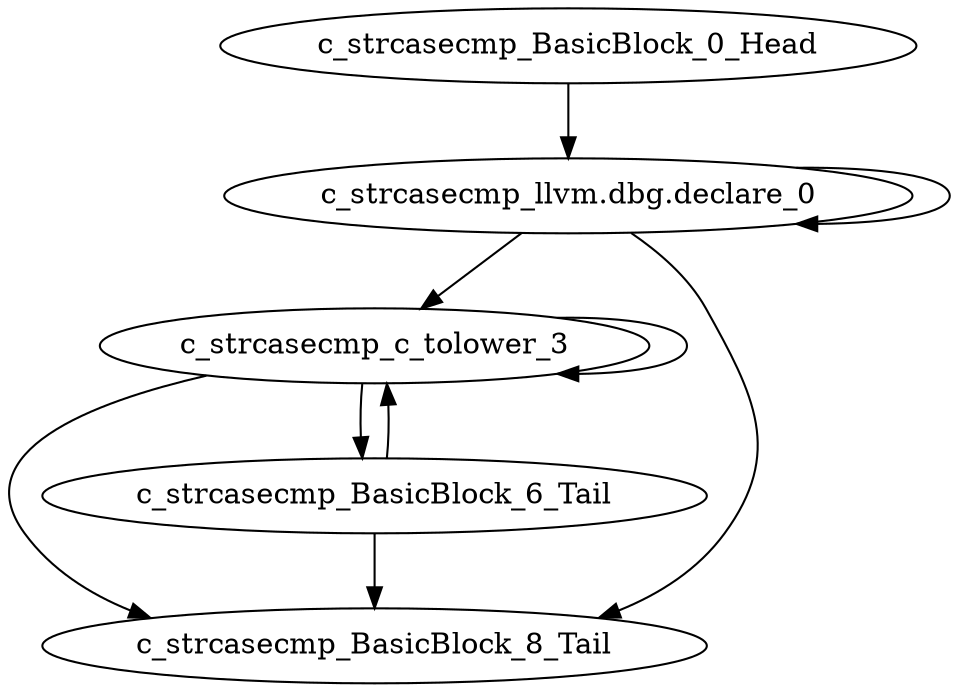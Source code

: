 digraph G {
    "c_strcasecmp_c_tolower_3" -> "c_strcasecmp_BasicBlock_8_Tail"
    "c_strcasecmp_c_tolower_3" -> "c_strcasecmp_c_tolower_3"
    "c_strcasecmp_c_tolower_3" -> "c_strcasecmp_BasicBlock_6_Tail"
    "c_strcasecmp_llvm.dbg.declare_0" -> "c_strcasecmp_BasicBlock_8_Tail"
    "c_strcasecmp_llvm.dbg.declare_0" -> "c_strcasecmp_c_tolower_3"
    "c_strcasecmp_llvm.dbg.declare_0" -> "c_strcasecmp_llvm.dbg.declare_0"
    "c_strcasecmp_BasicBlock_6_Tail" -> "c_strcasecmp_BasicBlock_8_Tail"
    "c_strcasecmp_BasicBlock_6_Tail" -> "c_strcasecmp_c_tolower_3"
    "c_strcasecmp_BasicBlock_0_Head" -> "c_strcasecmp_llvm.dbg.declare_0"
}
